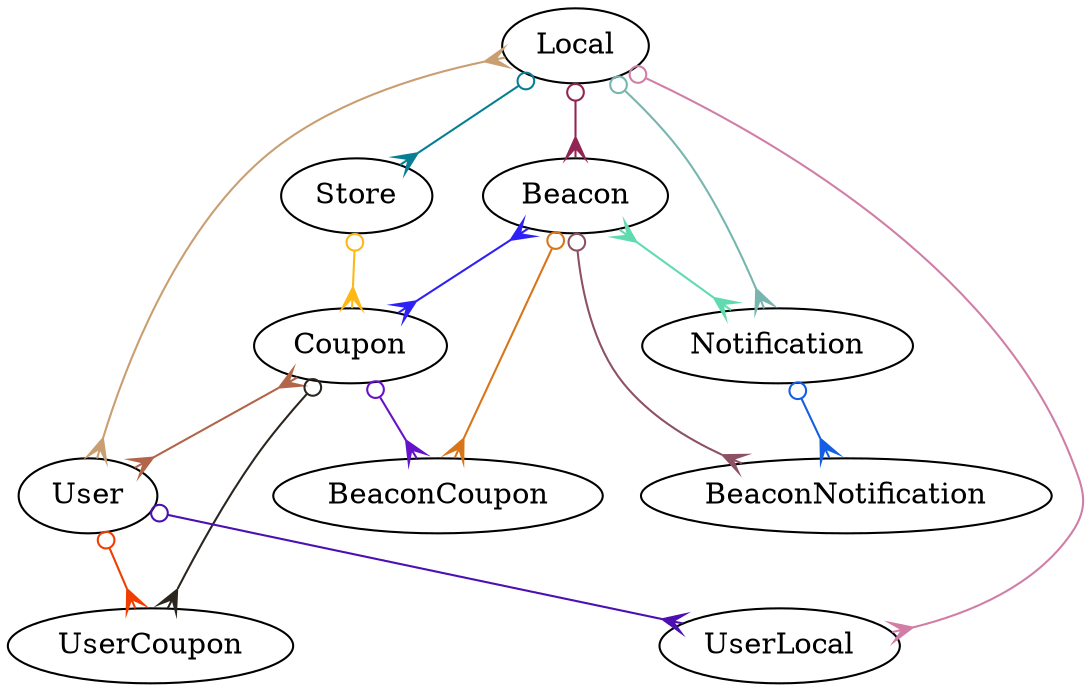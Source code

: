 digraph models_diagram {
	graph[overlap=false, splines=true]
	"Beacon" []
	"BeaconCoupon" []
	"BeaconNotification" []
	"Coupon" []
	"Local" []
	"Notification" []
	"Store" []
	"User" []
	"UserCoupon" []
	"UserLocal" []
	"Beacon" -> "BeaconCoupon" [arrowtail=odot, arrowhead=crow, dir=both color="#D97519"]
	"Beacon" -> "Coupon" [arrowtail=crow, arrowhead=crow, dir=both color="#2E21F7"]
	"Beacon" -> "BeaconNotification" [arrowtail=odot, arrowhead=crow, dir=both color="#8D5164"]
	"Beacon" -> "Notification" [arrowtail=crow, arrowhead=crow, dir=both color="#60DBAF"]
	"Coupon" -> "UserCoupon" [arrowtail=odot, arrowhead=crow, dir=both color="#2B2520"]
	"Coupon" -> "BeaconCoupon" [arrowtail=odot, arrowhead=crow, dir=both color="#6612C8"]
	"Coupon" -> "User" [arrowtail=crow, arrowhead=crow, dir=both color="#B26548"]
	"Local" -> "User" [arrowtail=crow, arrowhead=crow, dir=both color="#C99E71"]
	"Local" -> "UserLocal" [arrowtail=odot, arrowhead=crow, dir=both color="#D07EA6"]
	"Local" -> "Beacon" [arrowtail=odot, arrowhead=crow, dir=both color="#922452"]
	"Local" -> "Store" [arrowtail=odot, arrowhead=crow, dir=both color="#087E94"]
	"Local" -> "Notification" [arrowtail=odot, arrowhead=crow, dir=both color="#77B5AE"]
	"Notification" -> "BeaconNotification" [arrowtail=odot, arrowhead=crow, dir=both color="#135EE2"]
	"Store" -> "Coupon" [arrowtail=odot, arrowhead=crow, dir=both color="#FDB817"]
	"User" -> "UserLocal" [arrowtail=odot, arrowhead=crow, dir=both color="#4B0FB2"]
	"User" -> "UserCoupon" [arrowtail=odot, arrowhead=crow, dir=both color="#EF3E00"]
}
